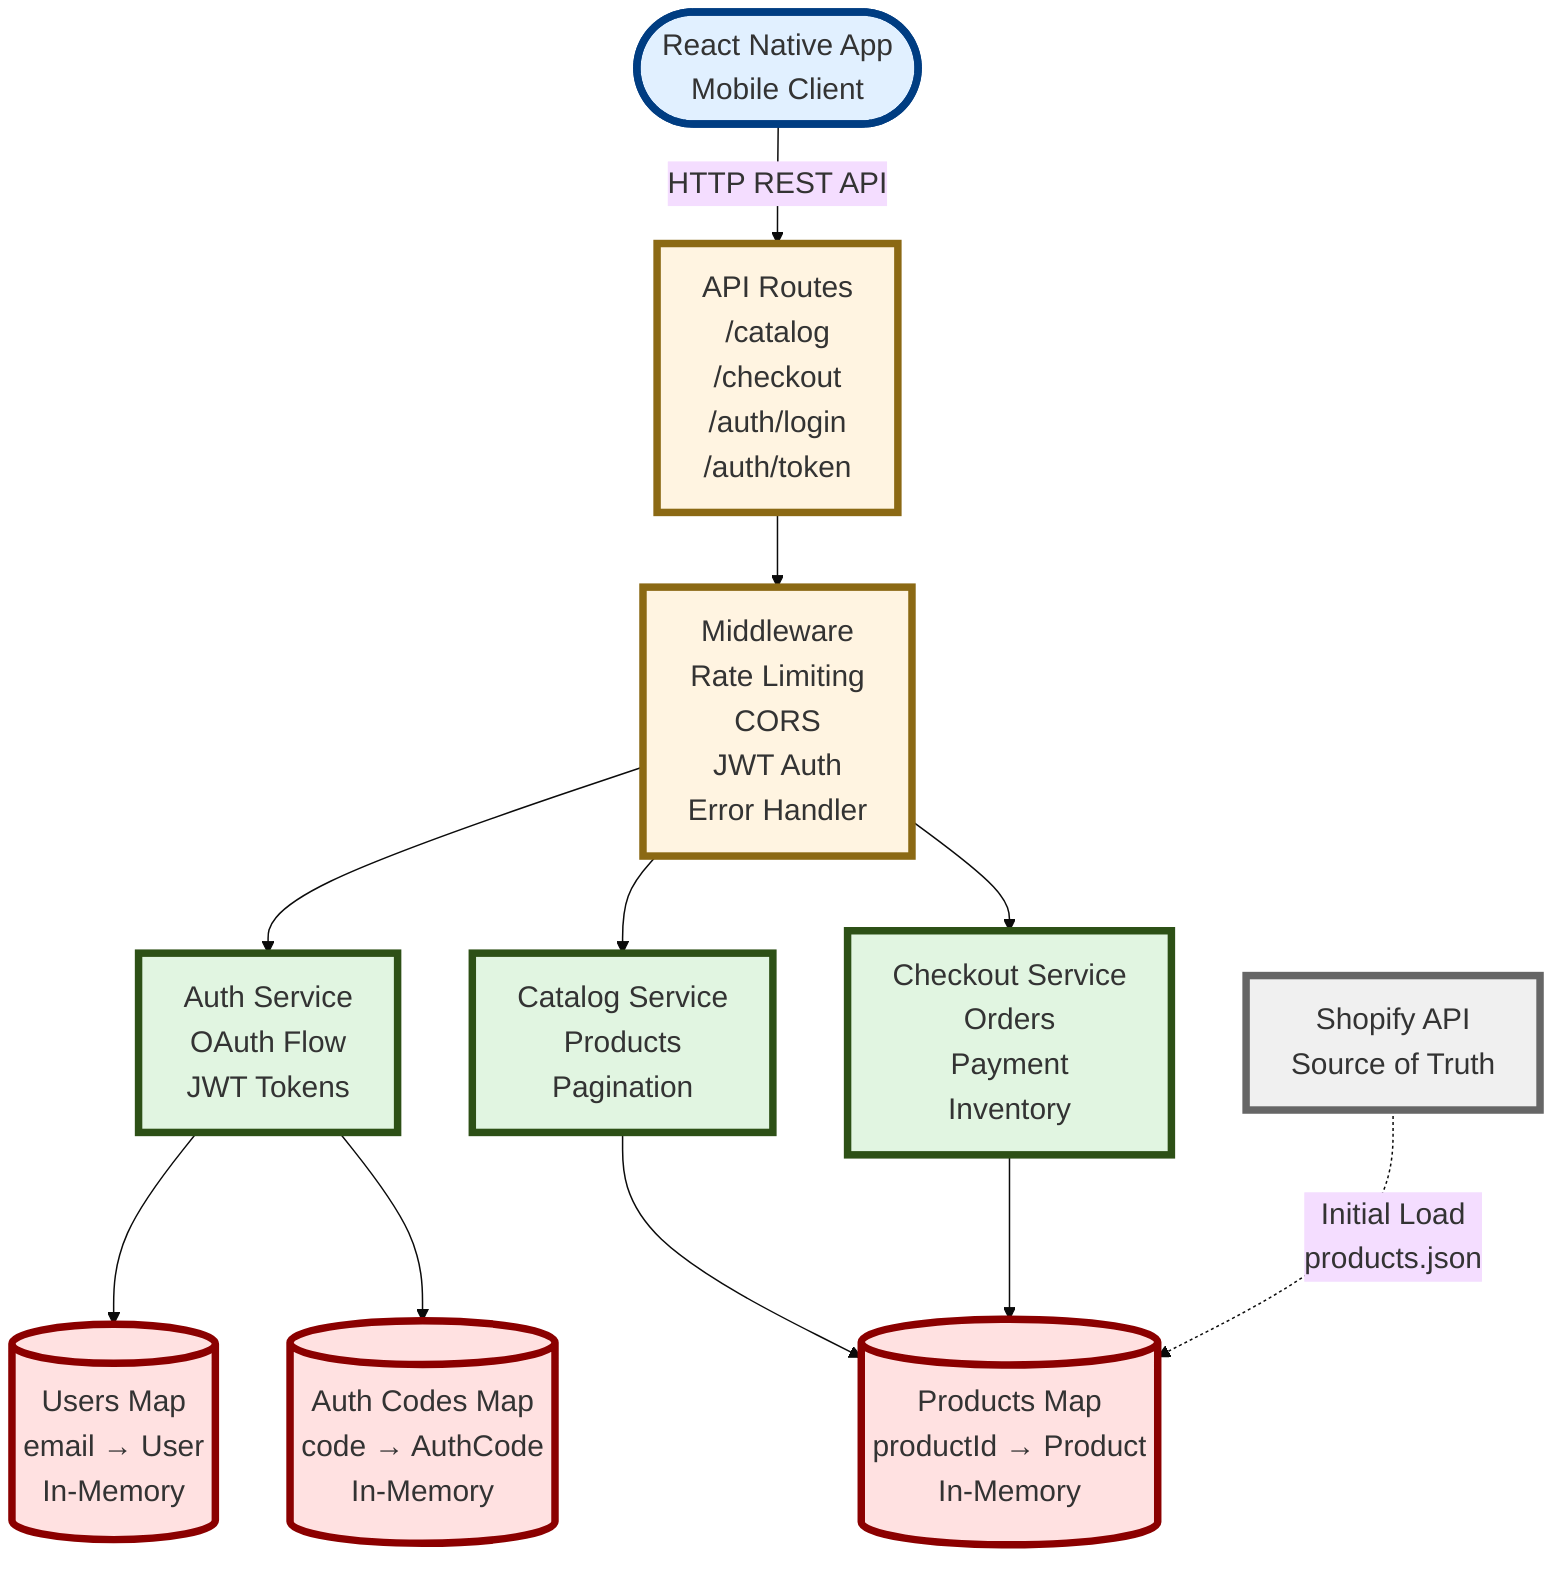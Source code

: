 %%{init: {'theme':'base', 'themeVariables': {'fontSize':'20px'}}}%%
flowchart TB
    User([React Native App<br/>Mobile Client])
    
    User -->|HTTP REST API| Routes
    
    Routes[API Routes<br/>/catalog<br/>/checkout<br/>/auth/login<br/>/auth/token]
    
    Routes --> Middleware[Middleware<br/>Rate Limiting<br/>CORS<br/>JWT Auth<br/>Error Handler]
    
    Middleware --> AuthService[Auth Service<br/>OAuth Flow<br/>JWT Tokens]
    Middleware --> CatalogService[Catalog Service<br/>Products<br/>Pagination]
    Middleware --> CheckoutService[Checkout Service<br/>Orders<br/>Payment<br/>Inventory]
    
    AuthService --> UsersMap[(Users Map<br/>email → User<br/>In-Memory)]
    AuthService --> AuthCodesMap[(Auth Codes Map<br/>code → AuthCode<br/>In-Memory)]
    
    CatalogService --> ProductsMap[(Products Map<br/>productId → Product<br/>In-Memory)]
    
    CheckoutService --> ProductsMap
    
    Shopify[Shopify API<br/>Source of Truth] -.->|Initial Load<br/>products.json| ProductsMap
    
    style User fill:#e1f0ff,stroke:#003d82,stroke-width:5px,font-size:20px
    
    style Routes fill:#fff4e1,stroke:#8b6914,stroke-width:5px,font-size:20px
    style Middleware fill:#fff4e1,stroke:#8b6914,stroke-width:5px,font-size:20px
    
    style AuthService fill:#e1f5e1,stroke:#2d5016,stroke-width:5px,font-size:20px
    style CatalogService fill:#e1f5e1,stroke:#2d5016,stroke-width:5px,font-size:20px
    style CheckoutService fill:#e1f5e1,stroke:#2d5016,stroke-width:5px,font-size:20px
    
    style UsersMap fill:#ffe1e1,stroke:#8b0000,stroke-width:5px,font-size:20px
    style AuthCodesMap fill:#ffe1e1,stroke:#8b0000,stroke-width:5px,font-size:20px
    style ProductsMap fill:#ffe1e1,stroke:#8b0000,stroke-width:5px,font-size:20px
    
    style Shopify fill:#f0f0f0,stroke:#666,stroke-width:5px,font-size:20px